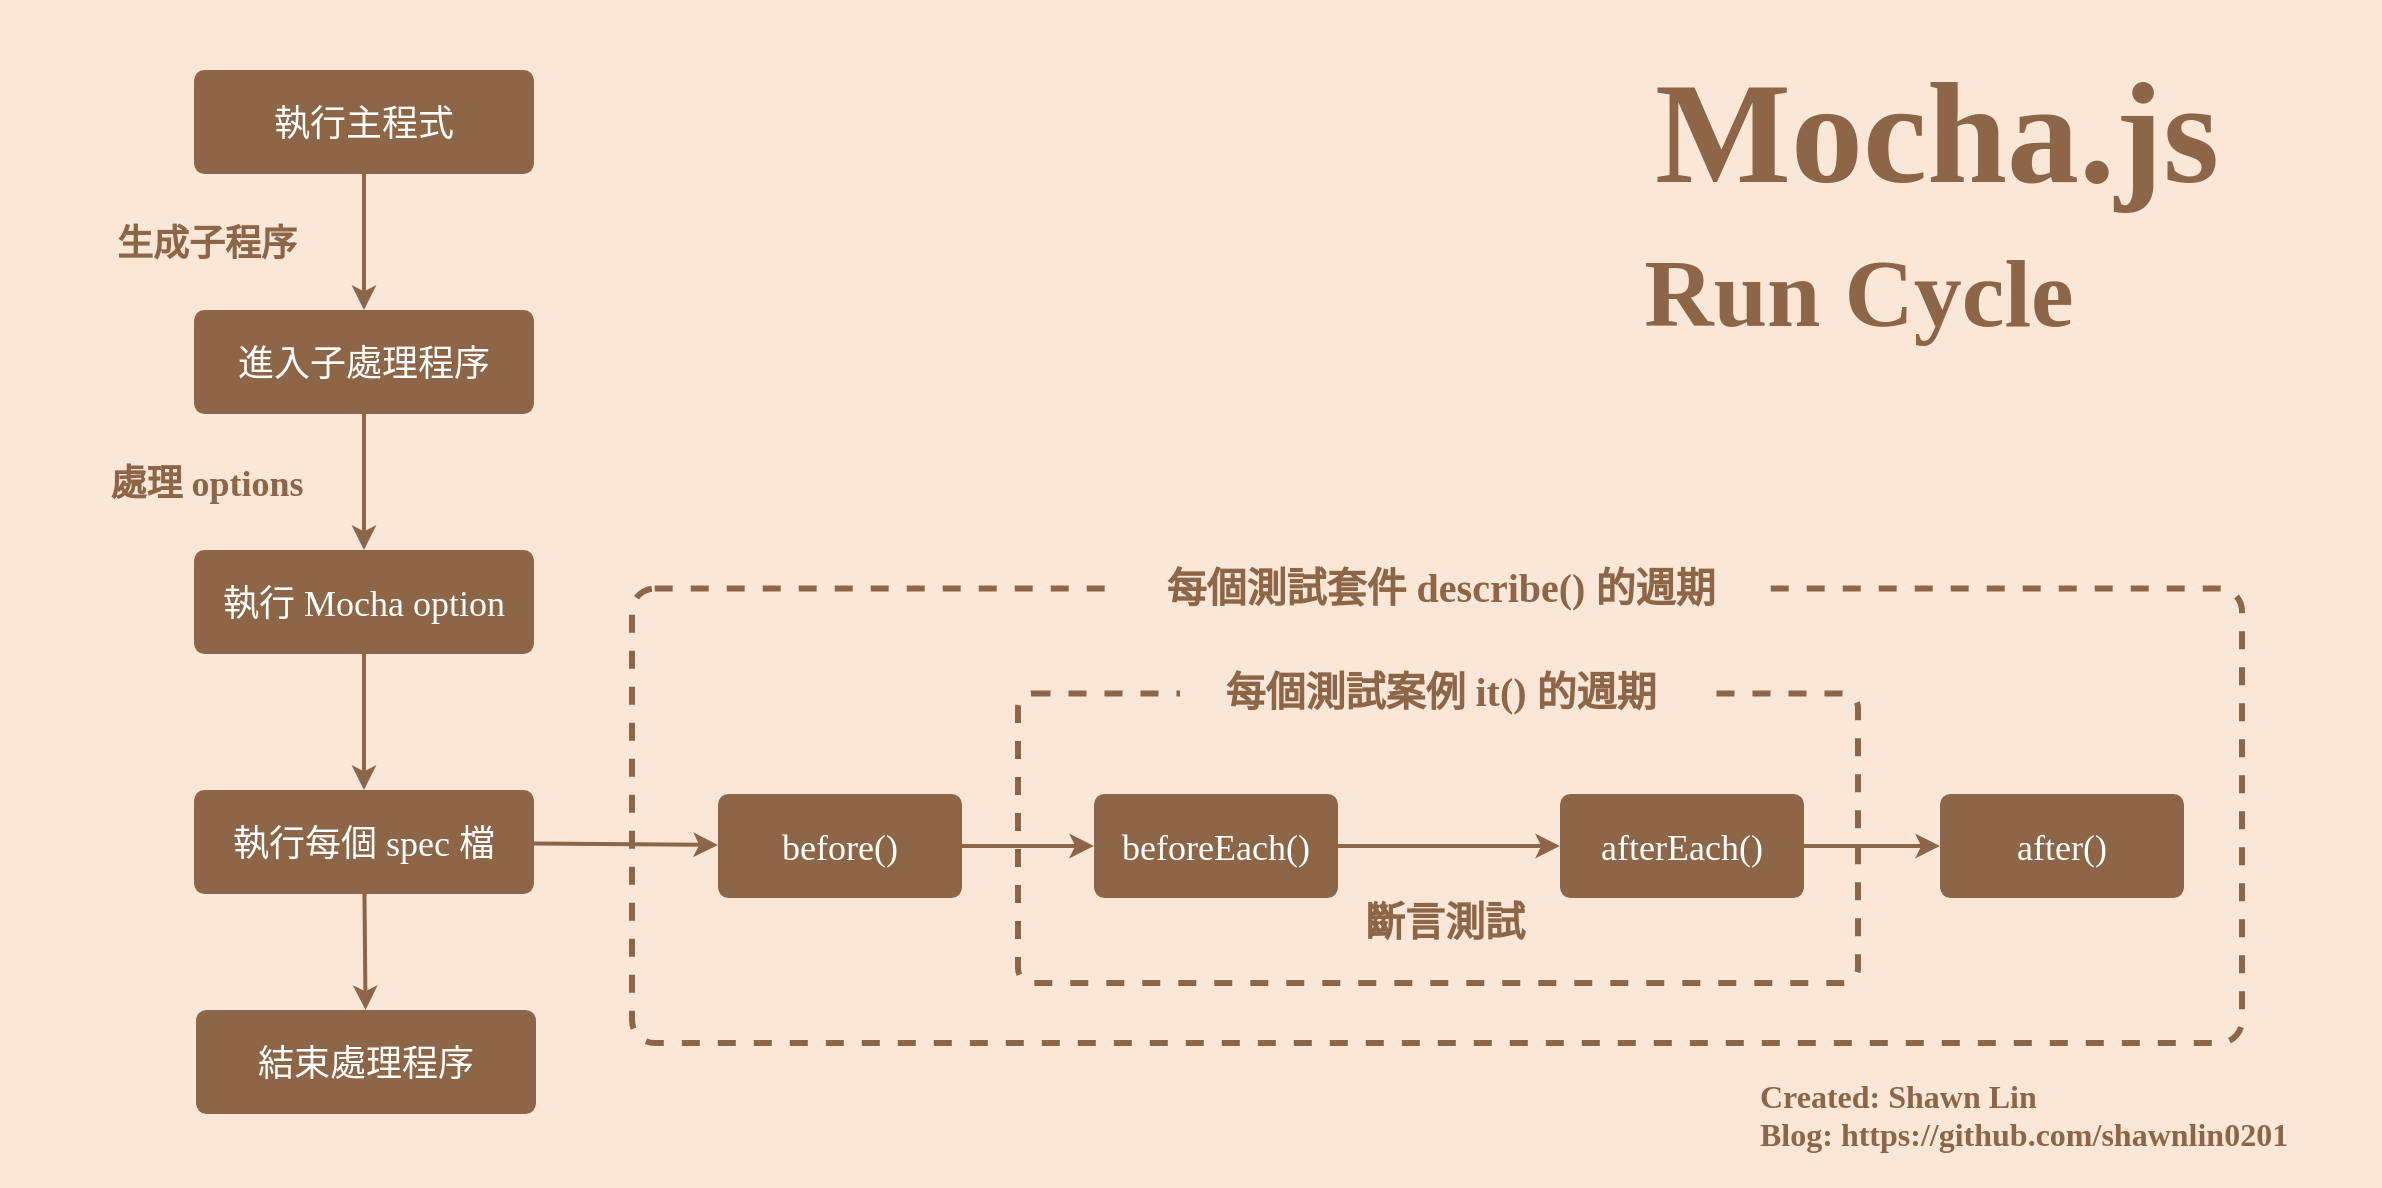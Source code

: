 <mxfile version="12.5.1" type="device"><diagram id="e77zAt50TlITSifEpQYn" name="第1頁"><mxGraphModel dx="1656" dy="822" grid="0" gridSize="10" guides="0" tooltips="0" connect="0" arrows="0" fold="1" page="1" pageScale="1" pageWidth="1200" pageHeight="600" background="#FAE7D7" math="0" shadow="0" extFonts="Noto Sans TC^https://fonts.googleapis.com/css?family=Noto+Sans+TC"><root><mxCell id="0"/><mxCell id="1" style="locked=1;" parent="0"/><mxCell id="dkGHUWMA_UvMtV9ItReM-2" value="flow" style="locked=1;" parent="0"/><mxCell id="dkGHUWMA_UvMtV9ItReM-7" value="text" style="" parent="0"/><mxCell id="6z0uu44GhMBgSt_ickf0-39" value="" style="shape=ext;rounded=1;html=1;whiteSpace=wrap;dashed=1;fillColor=none;strokeWidth=3;perimeterSpacing=0;strokeColor=none;glass=0;shadow=0;connectable=0;labelPadding=0;arcSize=5;allowArrows=0;movable=0;resizable=0;" vertex="1" parent="dkGHUWMA_UvMtV9ItReM-7"><mxGeometry x="6" y="4" width="1190" height="593" as="geometry"/></mxCell><mxCell id="6z0uu44GhMBgSt_ickf0-1" value="" style="shape=ext;rounded=1;html=1;whiteSpace=wrap;dashed=1;fillColor=none;strokeWidth=3;perimeterSpacing=0;strokeColor=#8D6648;glass=0;shadow=0;connectable=0;labelPadding=0;arcSize=5;allowArrows=0;" vertex="1" parent="dkGHUWMA_UvMtV9ItReM-7"><mxGeometry x="322" y="298.25" width="805" height="227.25" as="geometry"/></mxCell><mxCell id="6z0uu44GhMBgSt_ickf0-2" value="" style="shape=ext;rounded=1;html=1;whiteSpace=wrap;dashed=1;fillColor=none;strokeWidth=3;perimeterSpacing=0;strokeColor=#8D6648;glass=0;shadow=0;connectable=1;labelPadding=0;arcSize=5;" vertex="1" parent="dkGHUWMA_UvMtV9ItReM-7"><mxGeometry x="515" y="350.75" width="420" height="144.75" as="geometry"/></mxCell><mxCell id="dkGHUWMA_UvMtV9ItReM-8" value="&lt;font color=&quot;#8d6648&quot; style=&quot;font-size: 72px&quot;&gt;Mocha.js&lt;/font&gt;" style="text;html=1;align=center;verticalAlign=middle;resizable=0;points=[];autosize=1;fontFamily=Noto Sans TC;FType=g;strokeWidth=1;fontSize=36;fontStyle=1" parent="dkGHUWMA_UvMtV9ItReM-7" vertex="1"><mxGeometry x="819" y="39" width="309" height="63" as="geometry"/></mxCell><mxCell id="dkGHUWMA_UvMtV9ItReM-12" value="&lt;font color=&quot;#8d6648&quot; size=&quot;1&quot;&gt;&lt;b style=&quot;font-size: 48px&quot;&gt;Run Cycle&lt;/b&gt;&lt;/font&gt;" style="text;html=1;align=center;verticalAlign=middle;resizable=0;points=[];autosize=1;fontFamily=Noto Sans TC;FType=g;strokeWidth=1;fontSize=36;" parent="dkGHUWMA_UvMtV9ItReM-7" vertex="1"><mxGeometry x="820" y="118" width="229" height="63" as="geometry"/></mxCell><mxCell id="dkGHUWMA_UvMtV9ItReM-15" value="&lt;font color=&quot;#ffffff&quot; face=&quot;Noto Sans TC&quot;&gt;&lt;span style=&quot;font-size: 18px&quot;&gt;執行 Mocha option&lt;/span&gt;&lt;/font&gt;" style="rounded=1;arcSize=10;whiteSpace=wrap;html=1;align=center;strokeWidth=1;fillColor=#8D6648;fontSize=20;strokeColor=none;labelBackgroundColor=none;verticalAlign=middle;" parent="dkGHUWMA_UvMtV9ItReM-7" vertex="1"><mxGeometry x="103" y="279" width="170" height="52" as="geometry"/></mxCell><mxCell id="dkGHUWMA_UvMtV9ItReM-16" value="&lt;font color=&quot;#ffffff&quot; face=&quot;noto sans tc&quot;&gt;&lt;span style=&quot;font-size: 18px&quot;&gt;執行主程式&lt;/span&gt;&lt;/font&gt;" style="rounded=1;arcSize=10;whiteSpace=wrap;html=1;align=center;strokeWidth=1;fillColor=#8D6648;fontSize=20;strokeColor=none;labelBackgroundColor=none;verticalAlign=middle;" parent="dkGHUWMA_UvMtV9ItReM-7" vertex="1"><mxGeometry x="103" y="39" width="170" height="52" as="geometry"/></mxCell><mxCell id="dkGHUWMA_UvMtV9ItReM-17" value="&lt;font color=&quot;#ffffff&quot; face=&quot;Noto Sans TC&quot;&gt;&lt;span style=&quot;font-size: 18px&quot;&gt;進入子處理程序&lt;/span&gt;&lt;/font&gt;" style="rounded=1;arcSize=10;whiteSpace=wrap;html=1;align=center;strokeWidth=1;fillColor=#8D6648;fontSize=20;strokeColor=none;labelBackgroundColor=none;verticalAlign=middle;" parent="dkGHUWMA_UvMtV9ItReM-7" vertex="1"><mxGeometry x="103" y="159" width="170" height="52" as="geometry"/></mxCell><mxCell id="dkGHUWMA_UvMtV9ItReM-18" value="&lt;font color=&quot;#ffffff&quot; face=&quot;Noto Sans TC&quot;&gt;&lt;span style=&quot;font-size: 18px&quot;&gt;before()&lt;/span&gt;&lt;/font&gt;" style="rounded=1;arcSize=10;whiteSpace=wrap;html=1;align=center;strokeWidth=1;fillColor=#8D6648;fontSize=20;strokeColor=none;labelBackgroundColor=none;verticalAlign=middle;" parent="dkGHUWMA_UvMtV9ItReM-7" vertex="1"><mxGeometry x="365" y="401" width="122" height="52" as="geometry"/></mxCell><mxCell id="dkGHUWMA_UvMtV9ItReM-19" value="&lt;font color=&quot;#ffffff&quot; face=&quot;Noto Sans TC&quot;&gt;&lt;span style=&quot;font-size: 18px&quot;&gt;beforeEach()&lt;/span&gt;&lt;/font&gt;" style="rounded=1;arcSize=10;whiteSpace=wrap;html=1;align=center;strokeWidth=1;fillColor=#8D6648;fontSize=20;strokeColor=none;labelBackgroundColor=none;verticalAlign=middle;" parent="dkGHUWMA_UvMtV9ItReM-7" vertex="1"><mxGeometry x="553" y="401" width="122" height="52" as="geometry"/></mxCell><mxCell id="dkGHUWMA_UvMtV9ItReM-20" value="&lt;font color=&quot;#ffffff&quot; face=&quot;Noto Sans TC&quot;&gt;&lt;span style=&quot;font-size: 18px&quot;&gt;after&lt;/span&gt;&lt;/font&gt;&lt;span style=&quot;color: rgb(255 , 255 , 255) ; font-family: &amp;#34;noto sans tc&amp;#34; ; font-size: 18px&quot;&gt;Each&lt;/span&gt;&lt;font color=&quot;#ffffff&quot; face=&quot;Noto Sans TC&quot;&gt;&lt;span style=&quot;font-size: 18px&quot;&gt;()&lt;/span&gt;&lt;/font&gt;" style="rounded=1;arcSize=10;whiteSpace=wrap;html=1;align=center;strokeWidth=1;fillColor=#8D6648;fontSize=20;strokeColor=none;labelBackgroundColor=none;verticalAlign=middle;" parent="dkGHUWMA_UvMtV9ItReM-7" vertex="1"><mxGeometry x="786" y="401" width="122" height="52" as="geometry"/></mxCell><mxCell id="dkGHUWMA_UvMtV9ItReM-21" value="&lt;font color=&quot;#ffffff&quot; face=&quot;Noto Sans TC&quot;&gt;&lt;span style=&quot;font-size: 18px&quot;&gt;after()&lt;/span&gt;&lt;/font&gt;" style="rounded=1;arcSize=10;whiteSpace=wrap;html=1;align=center;strokeWidth=1;fillColor=#8D6648;fontSize=20;strokeColor=none;labelBackgroundColor=none;verticalAlign=middle;" parent="dkGHUWMA_UvMtV9ItReM-7" vertex="1"><mxGeometry x="976" y="401" width="122" height="52" as="geometry"/></mxCell><mxCell id="6z0uu44GhMBgSt_ickf0-3" value="&lt;font color=&quot;#8d6648&quot;&gt;&lt;span style=&quot;font-size: 20px&quot;&gt;&lt;b&gt;&lt;font face=&quot;Noto Sans TC&quot; style=&quot;font-size: 20px&quot;&gt;每個測試套件&lt;/font&gt;&lt;font face=&quot;noto sans tc&quot; style=&quot;font-size: 20px&quot;&gt;&amp;nbsp;describe() 的週期&lt;/font&gt;&lt;/b&gt;&lt;/span&gt;&lt;/font&gt;&lt;font color=&quot;#8d6648&quot; face=&quot;Noto Sans TC&quot;&gt;&lt;span style=&quot;font-size: 18px&quot;&gt;&lt;b&gt;&lt;br&gt;&lt;/b&gt;&lt;/span&gt;&lt;/font&gt;" style="text;html=1;align=center;fillColor=#FAE7D7;" vertex="1" parent="dkGHUWMA_UvMtV9ItReM-7"><mxGeometry x="566" y="279" width="320" height="32" as="geometry"/></mxCell><mxCell id="6z0uu44GhMBgSt_ickf0-4" value="" style="endArrow=classic;html=1;strokeWidth=2;strokeColor=#8D6648;" edge="1" parent="dkGHUWMA_UvMtV9ItReM-7" source="dkGHUWMA_UvMtV9ItReM-16" target="dkGHUWMA_UvMtV9ItReM-17"><mxGeometry width="50" height="50" relative="1" as="geometry"><mxPoint x="190" y="92.5" as="sourcePoint"/><mxPoint x="239" y="157.5" as="targetPoint"/></mxGeometry></mxCell><mxCell id="6z0uu44GhMBgSt_ickf0-5" value="" style="endArrow=classic;html=1;strokeWidth=2;strokeColor=#8D6648;" edge="1" parent="dkGHUWMA_UvMtV9ItReM-7" source="dkGHUWMA_UvMtV9ItReM-17" target="dkGHUWMA_UvMtV9ItReM-15"><mxGeometry width="50" height="50" relative="1" as="geometry"><mxPoint x="200.008" y="100.5" as="sourcePoint"/><mxPoint x="200.02" y="138.5" as="targetPoint"/></mxGeometry></mxCell><mxCell id="6z0uu44GhMBgSt_ickf0-6" value="&lt;font face=&quot;Noto Sans TC&quot; color=&quot;#8d6648&quot;&gt;&lt;span style=&quot;font-size: 18px&quot;&gt;&lt;b&gt;生成子程序&lt;/b&gt;&lt;/span&gt;&lt;/font&gt;" style="text;html=1;align=center;" vertex="1" parent="dkGHUWMA_UvMtV9ItReM-7"><mxGeometry x="51" y="109" width="116" height="32" as="geometry"/></mxCell><mxCell id="6z0uu44GhMBgSt_ickf0-7" value="&lt;font face=&quot;Noto Sans TC&quot; color=&quot;#8d6648&quot;&gt;&lt;span style=&quot;font-size: 18px&quot;&gt;&lt;b&gt;處理 options&lt;/b&gt;&lt;/span&gt;&lt;/font&gt;" style="text;html=1;align=center;" vertex="1" parent="dkGHUWMA_UvMtV9ItReM-7"><mxGeometry x="51" y="229" width="116" height="32" as="geometry"/></mxCell><mxCell id="6z0uu44GhMBgSt_ickf0-10" value="&lt;font color=&quot;#ffffff&quot; face=&quot;Noto Sans TC&quot; style=&quot;font-size: 18px&quot;&gt;執行每個 spec 檔&lt;/font&gt;" style="rounded=1;arcSize=10;whiteSpace=wrap;html=1;align=center;strokeWidth=1;fillColor=#8D6648;fontSize=20;strokeColor=none;labelBackgroundColor=none;verticalAlign=middle;" vertex="1" parent="dkGHUWMA_UvMtV9ItReM-7"><mxGeometry x="103" y="399" width="170" height="52" as="geometry"/></mxCell><mxCell id="6z0uu44GhMBgSt_ickf0-11" value="" style="endArrow=classic;html=1;strokeWidth=2;strokeColor=#8D6648;" edge="1" parent="dkGHUWMA_UvMtV9ItReM-7" target="6z0uu44GhMBgSt_ickf0-10" source="dkGHUWMA_UvMtV9ItReM-15"><mxGeometry width="50" height="50" relative="1" as="geometry"><mxPoint x="209" y="377.5" as="sourcePoint"/><mxPoint x="200.02" y="260.5" as="targetPoint"/></mxGeometry></mxCell><mxCell id="6z0uu44GhMBgSt_ickf0-13" value="" style="endArrow=classic;html=1;strokeWidth=2;strokeColor=#8D6648;" edge="1" parent="dkGHUWMA_UvMtV9ItReM-7" source="dkGHUWMA_UvMtV9ItReM-19" target="dkGHUWMA_UvMtV9ItReM-20"><mxGeometry width="50" height="50" relative="1" as="geometry"><mxPoint x="712.16" y="392" as="sourcePoint"/><mxPoint x="712.16" y="462" as="targetPoint"/></mxGeometry></mxCell><mxCell id="6z0uu44GhMBgSt_ickf0-16" value="" style="endArrow=classic;html=1;strokeWidth=2;strokeColor=#8D6648;" edge="1" parent="dkGHUWMA_UvMtV9ItReM-7" source="dkGHUWMA_UvMtV9ItReM-18" target="dkGHUWMA_UvMtV9ItReM-19"><mxGeometry width="50" height="50" relative="1" as="geometry"><mxPoint x="431" y="500.5" as="sourcePoint"/><mxPoint x="539.0" y="500.5" as="targetPoint"/></mxGeometry></mxCell><mxCell id="6z0uu44GhMBgSt_ickf0-17" value="" style="endArrow=classic;html=1;strokeWidth=2;strokeColor=#8D6648;" edge="1" parent="dkGHUWMA_UvMtV9ItReM-7" source="dkGHUWMA_UvMtV9ItReM-20" target="dkGHUWMA_UvMtV9ItReM-21"><mxGeometry width="50" height="50" relative="1" as="geometry"><mxPoint x="688.75" y="447" as="sourcePoint"/><mxPoint x="796.75" y="447" as="targetPoint"/></mxGeometry></mxCell><mxCell id="6z0uu44GhMBgSt_ickf0-19" value="" style="endArrow=classic;html=1;strokeWidth=2;strokeColor=#8D6648;" edge="1" parent="dkGHUWMA_UvMtV9ItReM-7" source="6z0uu44GhMBgSt_ickf0-10" target="dkGHUWMA_UvMtV9ItReM-18"><mxGeometry width="50" height="50" relative="1" as="geometry"><mxPoint x="288" y="415.5" as="sourcePoint"/><mxPoint x="288" y="485.5" as="targetPoint"/></mxGeometry></mxCell><mxCell id="6z0uu44GhMBgSt_ickf0-31" value="&lt;b style=&quot;color: rgb(141 , 102 , 72) ; font-family: &amp;#34;noto sans tc&amp;#34;&quot;&gt;&lt;font style=&quot;font-size: 20px&quot;&gt;斷言測試&lt;/font&gt;&lt;/b&gt;&lt;font color=&quot;#8d6648&quot; face=&quot;Noto Sans TC&quot;&gt;&lt;span style=&quot;font-size: 18px&quot;&gt;&lt;b&gt;&lt;br&gt;&lt;/b&gt;&lt;/span&gt;&lt;/font&gt;" style="text;html=1;align=center;fillColor=#FAE7D7;" vertex="1" parent="dkGHUWMA_UvMtV9ItReM-7"><mxGeometry x="683" y="445.5" width="89" height="32" as="geometry"/></mxCell><mxCell id="6z0uu44GhMBgSt_ickf0-34" value="&lt;b style=&quot;color: rgb(141 , 102 , 72) ; font-family: &amp;#34;noto sans tc&amp;#34;&quot;&gt;&lt;font style=&quot;font-size: 20px&quot;&gt;每個測試案例 it() 的週期&lt;/font&gt;&lt;/b&gt;&lt;font color=&quot;#8d6648&quot; face=&quot;Noto Sans TC&quot;&gt;&lt;span style=&quot;font-size: 18px&quot;&gt;&lt;b&gt;&lt;br&gt;&lt;/b&gt;&lt;/span&gt;&lt;/font&gt;" style="text;html=1;align=center;fillColor=#FAE7D7;" vertex="1" parent="dkGHUWMA_UvMtV9ItReM-7"><mxGeometry x="596" y="331" width="260" height="32" as="geometry"/></mxCell><mxCell id="6z0uu44GhMBgSt_ickf0-35" value="&lt;font color=&quot;#ffffff&quot; face=&quot;Noto Sans TC&quot;&gt;&lt;span style=&quot;font-size: 18px&quot;&gt;結束處理程序&lt;/span&gt;&lt;/font&gt;" style="rounded=1;arcSize=10;whiteSpace=wrap;html=1;align=center;strokeWidth=1;fillColor=#8D6648;fontSize=20;strokeColor=none;labelBackgroundColor=none;verticalAlign=middle;" vertex="1" parent="dkGHUWMA_UvMtV9ItReM-7"><mxGeometry x="104" y="509" width="170" height="52" as="geometry"/></mxCell><mxCell id="6z0uu44GhMBgSt_ickf0-36" value="" style="endArrow=classic;html=1;strokeWidth=2;strokeColor=#8D6648;" edge="1" parent="dkGHUWMA_UvMtV9ItReM-7" target="6z0uu44GhMBgSt_ickf0-35" source="6z0uu44GhMBgSt_ickf0-10"><mxGeometry width="50" height="50" relative="1" as="geometry"><mxPoint x="189.754" y="476.5" as="sourcePoint"/><mxPoint x="201.02" y="366" as="targetPoint"/></mxGeometry></mxCell><mxCell id="6z0uu44GhMBgSt_ickf0-38" value="&lt;div style=&quot;font-size: 16px&quot;&gt;&lt;b style=&quot;color: rgb(141 , 102 , 72)&quot;&gt;&lt;font style=&quot;font-size: 16px&quot; face=&quot;Noto Sans TC&quot;&gt;Created: Shawn Lin&lt;/font&gt;&lt;/b&gt;&lt;/div&gt;&lt;div style=&quot;font-size: 16px&quot;&gt;&lt;b style=&quot;color: rgb(141 , 102 , 72)&quot;&gt;&lt;font style=&quot;font-size: 16px&quot; face=&quot;Noto Sans TC&quot;&gt;Blog:&amp;nbsp;&lt;/font&gt;&lt;/b&gt;&lt;b style=&quot;color: rgb(141 , 102 , 72) ; font-family: &amp;#34;noto sans tc&amp;#34;&quot;&gt;https://github.com/shawnlin0201&lt;/b&gt;&lt;/div&gt;" style="text;html=1;align=left;fillColor=none;labelBackgroundColor=none;" vertex="1" parent="dkGHUWMA_UvMtV9ItReM-7"><mxGeometry x="884" y="536" width="258" height="60" as="geometry"/></mxCell></root></mxGraphModel></diagram></mxfile>